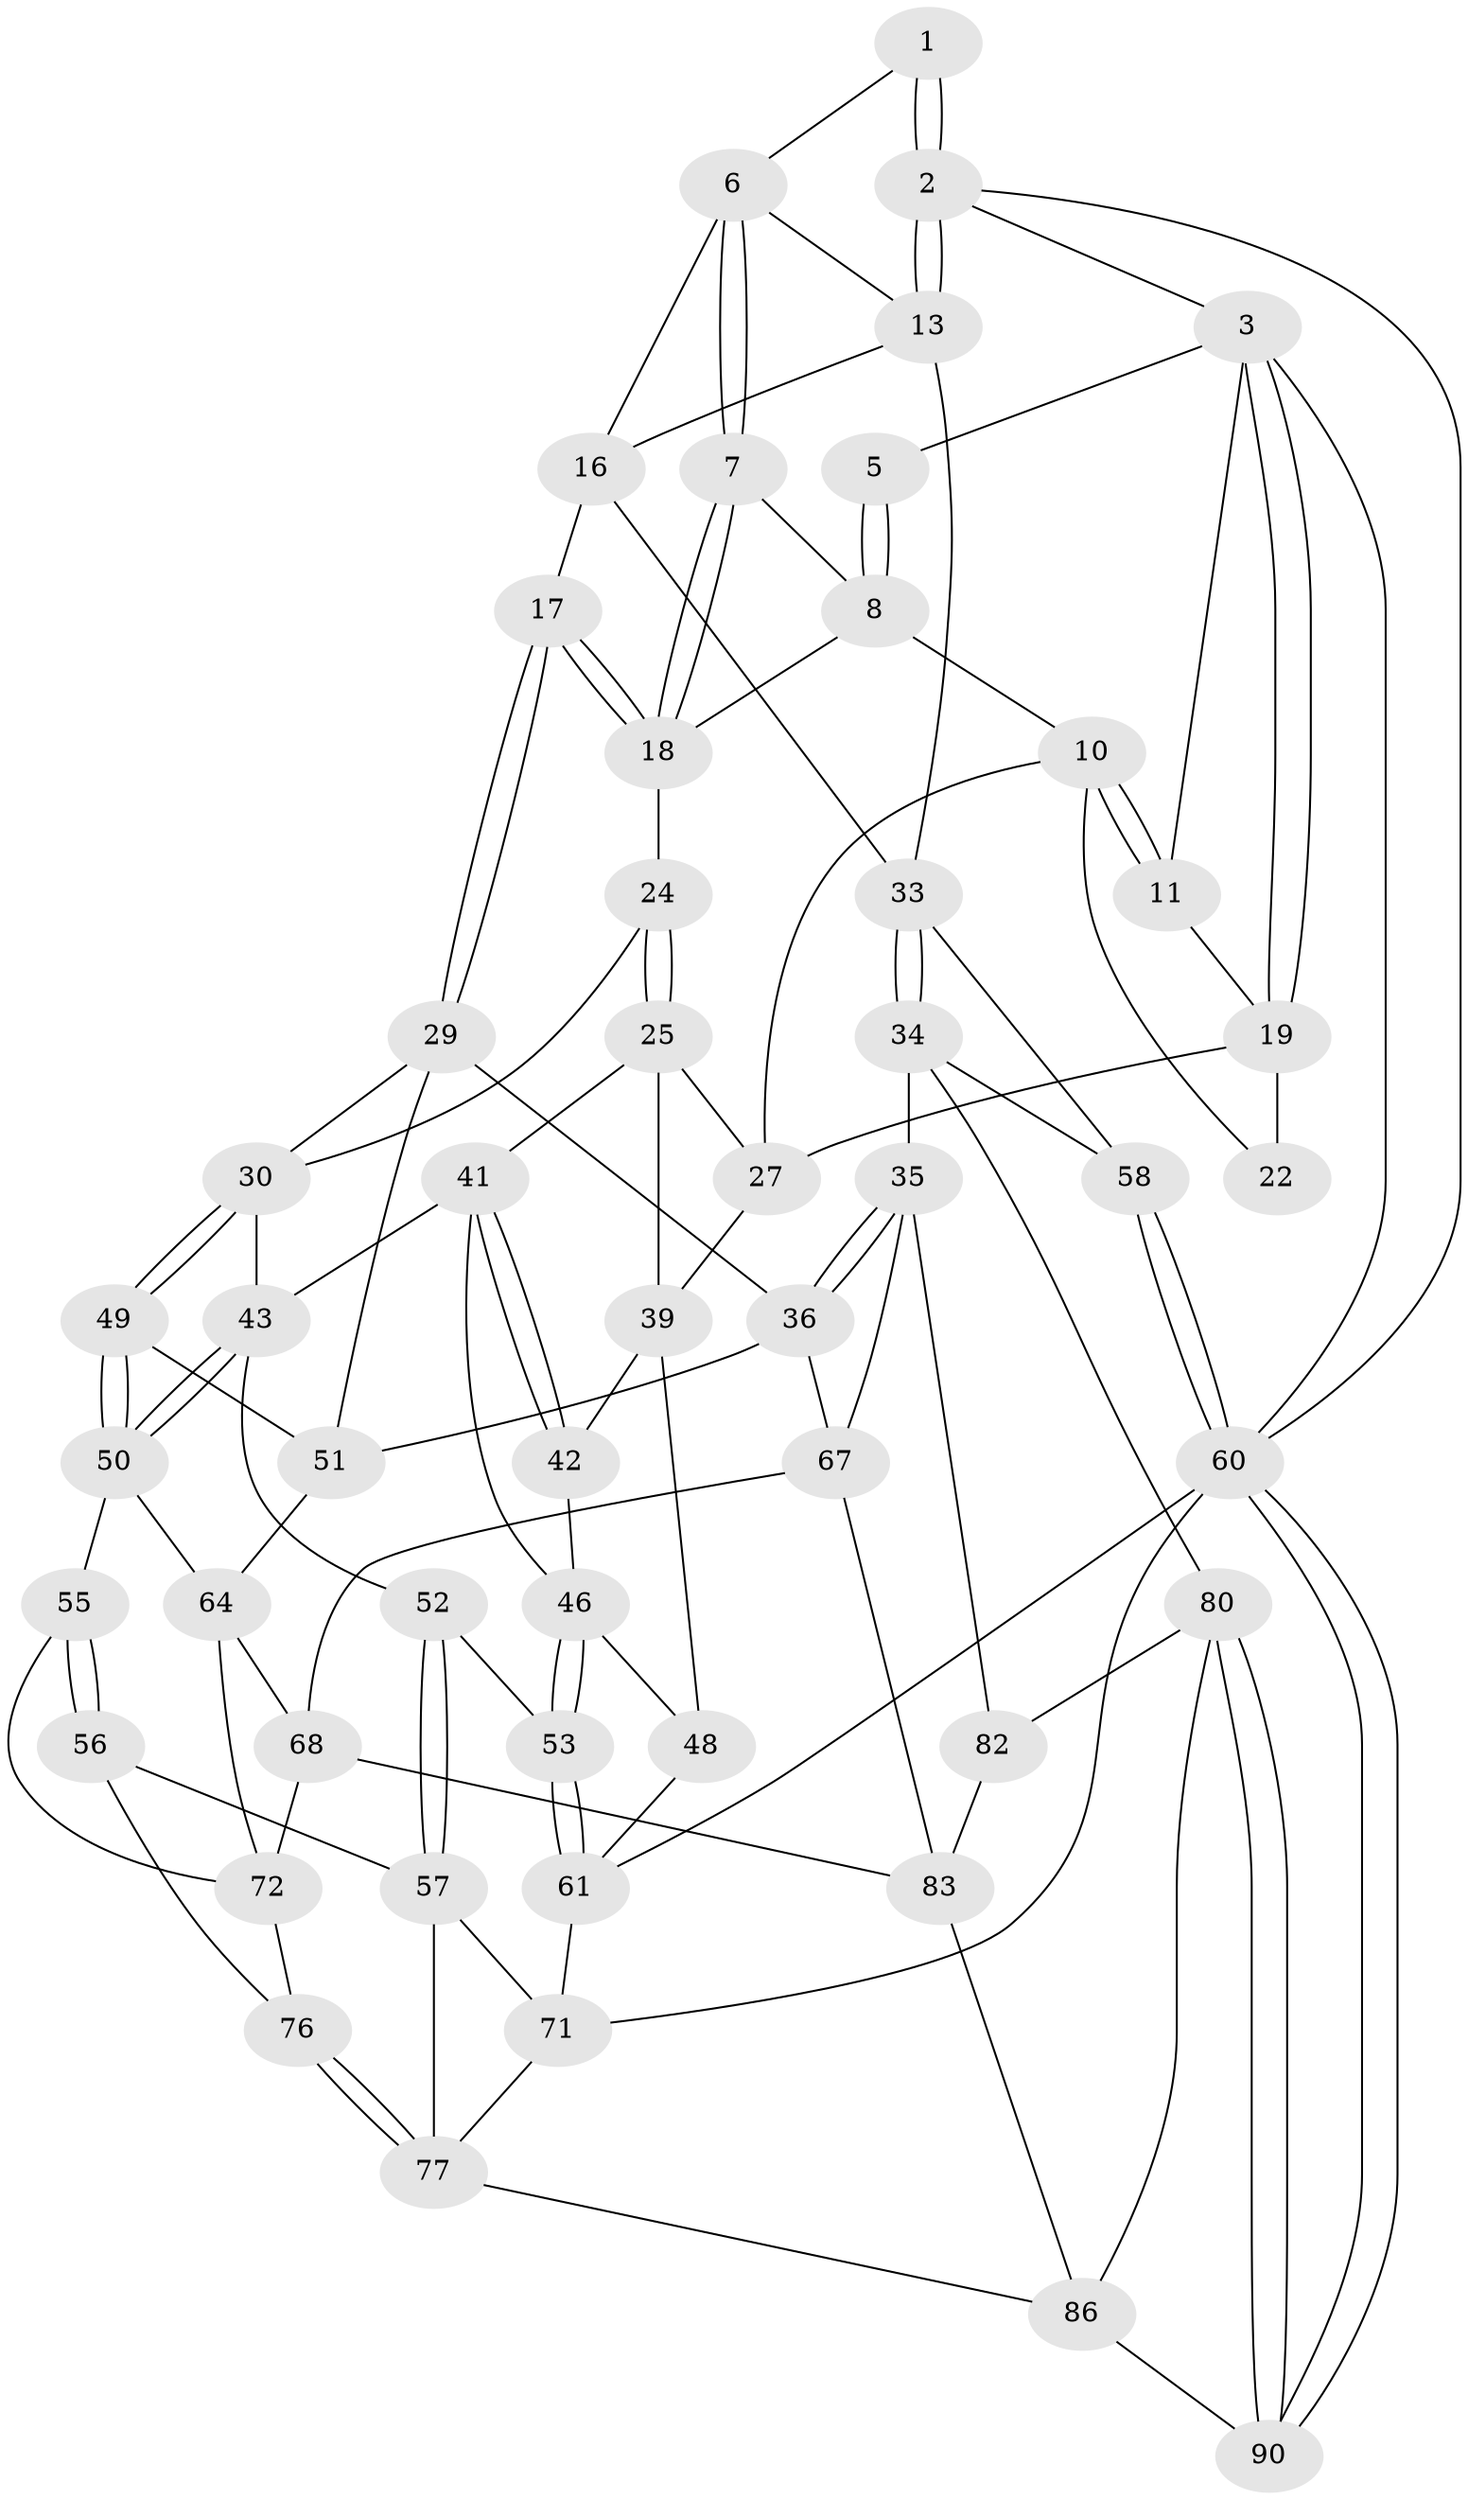 // original degree distribution, {3: 0.03333333333333333, 6: 0.23333333333333334, 4: 0.23333333333333334, 5: 0.5}
// Generated by graph-tools (version 1.1) at 2025/42/03/06/25 10:42:29]
// undirected, 53 vertices, 121 edges
graph export_dot {
graph [start="1"]
  node [color=gray90,style=filled];
  1 [pos="+0.604614619398899+0"];
  2 [pos="+1+0"];
  3 [pos="+0+0",super="+4"];
  5 [pos="+0.389925859910627+0"];
  6 [pos="+0.5962636982816115+0",super="+15"];
  7 [pos="+0.550254356721863+0.04456716855331481"];
  8 [pos="+0.4114551908305205+0.09645178078275266",super="+9"];
  10 [pos="+0.22869102556330462+0.0891093464780976",super="+23"];
  11 [pos="+0.21441724511268262+0.06390231087604785",super="+12"];
  13 [pos="+1+0",super="+14"];
  16 [pos="+0.666331548928362+0.25749885305088555",super="+32"];
  17 [pos="+0.6627156367092134+0.25820478320243717"];
  18 [pos="+0.5902942134830212+0.19593166100450138",super="+21"];
  19 [pos="+0+0.23563793994510163",super="+20"];
  22 [pos="+0.07153922985217508+0.16399742260238312"];
  24 [pos="+0.3691197202793202+0.3828104788677873"];
  25 [pos="+0.34558288192899983+0.3790686500373029",super="+26"];
  27 [pos="+0.19653130281915515+0.2669293863288403",super="+28"];
  29 [pos="+0.5264524686344133+0.4302484724244757",super="+37"];
  30 [pos="+0.5141554524536065+0.4305680554060493",super="+31"];
  33 [pos="+0.8427464467251611+0.4601552002842427",super="+38"];
  34 [pos="+0.7967012047378933+0.6007554705088621",super="+59"];
  35 [pos="+0.7270430350405411+0.612649772408325",super="+78"];
  36 [pos="+0.7260216377398262+0.6123112888272323",super="+66"];
  39 [pos="+0.12005063745020562+0.45786606649660394",super="+40"];
  41 [pos="+0.238178391364808+0.48351778466184026",super="+45"];
  42 [pos="+0.17723524957028913+0.516222897104446"];
  43 [pos="+0.34668566349433827+0.5266328212688781",super="+44"];
  46 [pos="+0.1808627776675453+0.5977763709053799",super="+47"];
  48 [pos="+0+0.5759400449149464"];
  49 [pos="+0.4506748499231184+0.6173496492738135"];
  50 [pos="+0.4125370834359077+0.6539464749637718",super="+54"];
  51 [pos="+0.5565918946129349+0.6458415561886311",super="+63"];
  52 [pos="+0.2708855615688328+0.6789740060832898"];
  53 [pos="+0.19821936522402128+0.6525974612242323"];
  55 [pos="+0.3862530600879253+0.6978308933626043",super="+74"];
  56 [pos="+0.29011291227204994+0.6981588640406721",super="+75"];
  57 [pos="+0.2885371954091164+0.6979116148325731",super="+70"];
  58 [pos="+1+0.7608606041992321"];
  60 [pos="+1+1",super="+65"];
  61 [pos="+0.011791836819744762+0.7667214423663562",super="+62"];
  64 [pos="+0.4669736479117465+0.7110351188437389",super="+69"];
  67 [pos="+0.5443172479467691+0.7857245941489222",super="+79"];
  68 [pos="+0.5404231981887124+0.7910656802163165",super="+84"];
  71 [pos="+0.047396783513369685+0.7913176677688072",super="+88"];
  72 [pos="+0.47886698280476125+0.8252070107388163",super="+73"];
  76 [pos="+0.3633815967301284+0.9821206690052964"];
  77 [pos="+0.3279748260312665+1",super="+87"];
  80 [pos="+0.8534491191414318+0.8678655076395668",super="+81"];
  82 [pos="+0.7774057699697592+0.8753171849223764"];
  83 [pos="+0.6119881327455285+0.9269230060671411",super="+85"];
  86 [pos="+0.5711024916002359+1",super="+89"];
  90 [pos="+0.9128911040888077+1"];
  1 -- 2;
  1 -- 2;
  1 -- 6;
  2 -- 3;
  2 -- 13;
  2 -- 13;
  2 -- 60;
  3 -- 19;
  3 -- 19;
  3 -- 60;
  3 -- 5;
  3 -- 11;
  5 -- 8;
  5 -- 8;
  6 -- 7;
  6 -- 7;
  6 -- 16;
  6 -- 13;
  7 -- 8;
  7 -- 18;
  7 -- 18;
  8 -- 10;
  8 -- 18;
  10 -- 11;
  10 -- 11;
  10 -- 27;
  10 -- 22;
  11 -- 19;
  13 -- 33;
  13 -- 16;
  16 -- 17;
  16 -- 33;
  17 -- 18;
  17 -- 18;
  17 -- 29;
  17 -- 29;
  18 -- 24;
  19 -- 27;
  19 -- 22;
  24 -- 25;
  24 -- 25;
  24 -- 30;
  25 -- 41;
  25 -- 27;
  25 -- 39;
  27 -- 39;
  29 -- 30;
  29 -- 51;
  29 -- 36;
  30 -- 49;
  30 -- 49;
  30 -- 43;
  33 -- 34;
  33 -- 34;
  33 -- 58;
  34 -- 35;
  34 -- 80;
  34 -- 58;
  35 -- 36;
  35 -- 36;
  35 -- 67;
  35 -- 82;
  36 -- 67;
  36 -- 51;
  39 -- 42;
  39 -- 48;
  41 -- 42;
  41 -- 42;
  41 -- 46;
  41 -- 43;
  42 -- 46;
  43 -- 50;
  43 -- 50;
  43 -- 52;
  46 -- 53;
  46 -- 53;
  46 -- 48;
  48 -- 61;
  49 -- 50;
  49 -- 50;
  49 -- 51;
  50 -- 64;
  50 -- 55;
  51 -- 64;
  52 -- 53;
  52 -- 57;
  52 -- 57;
  53 -- 61;
  53 -- 61;
  55 -- 56 [weight=2];
  55 -- 56;
  55 -- 72;
  56 -- 57;
  56 -- 76;
  57 -- 77;
  57 -- 71;
  58 -- 60;
  58 -- 60;
  60 -- 90;
  60 -- 90;
  60 -- 71;
  60 -- 61;
  61 -- 71;
  64 -- 72;
  64 -- 68;
  67 -- 68;
  67 -- 83;
  68 -- 72;
  68 -- 83;
  71 -- 77;
  72 -- 76;
  76 -- 77;
  76 -- 77;
  77 -- 86;
  80 -- 90;
  80 -- 90;
  80 -- 82;
  80 -- 86;
  82 -- 83;
  83 -- 86;
  86 -- 90;
}
